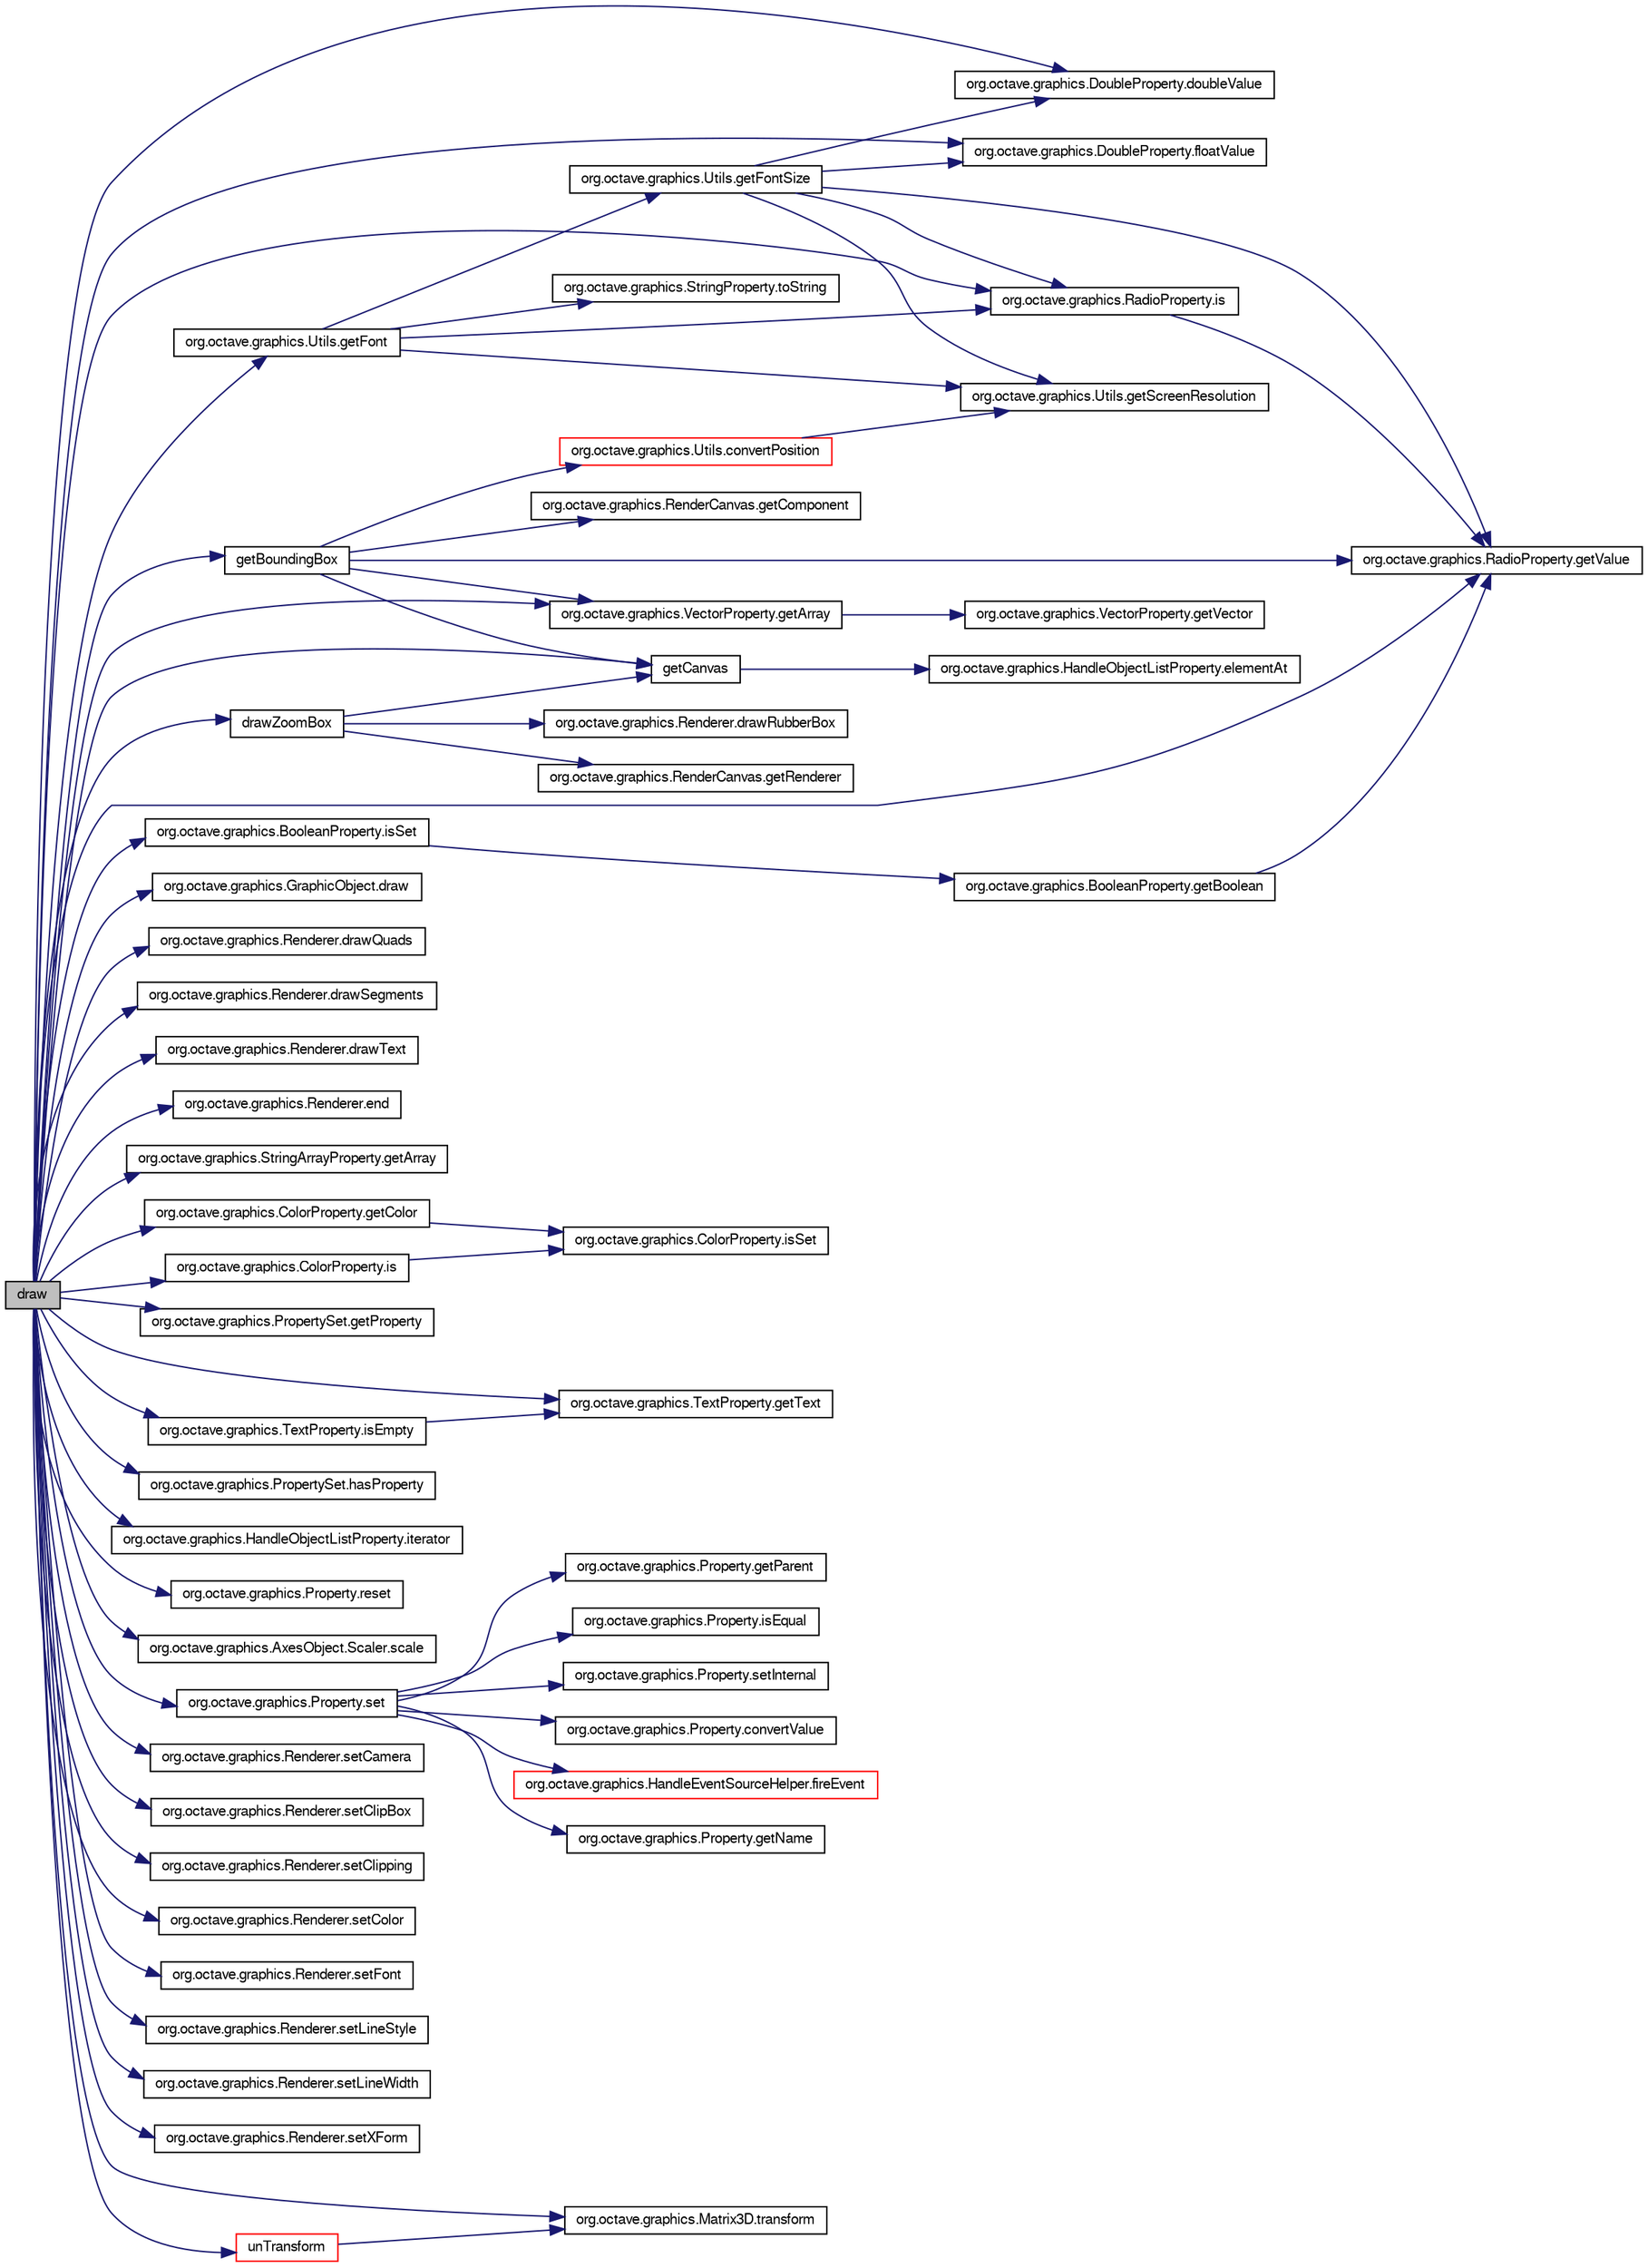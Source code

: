 digraph G
{
  edge [fontname="FreeSans",fontsize="10",labelfontname="FreeSans",labelfontsize="10"];
  node [fontname="FreeSans",fontsize="10",shape=record];
  rankdir="LR";
  Node1 [label="draw",height=0.2,width=0.4,color="black", fillcolor="grey75", style="filled" fontcolor="black"];
  Node1 -> Node2 [color="midnightblue",fontsize="10",style="solid",fontname="FreeSans"];
  Node2 [label="org.octave.graphics.DoubleProperty.doubleValue",height=0.2,width=0.4,color="black", fillcolor="white", style="filled",URL="$classorg_1_1octave_1_1graphics_1_1_double_property.html#aad7c86e3a7c4753efa88b5c659496c05"];
  Node1 -> Node3 [color="midnightblue",fontsize="10",style="solid",fontname="FreeSans"];
  Node3 [label="org.octave.graphics.GraphicObject.draw",height=0.2,width=0.4,color="black", fillcolor="white", style="filled",URL="$classorg_1_1octave_1_1graphics_1_1_graphic_object.html#add3e3bb74d80427ae2e08c871fdcf71b"];
  Node1 -> Node4 [color="midnightblue",fontsize="10",style="solid",fontname="FreeSans"];
  Node4 [label="org.octave.graphics.Renderer.drawQuads",height=0.2,width=0.4,color="black", fillcolor="white", style="filled",URL="$interfaceorg_1_1octave_1_1graphics_1_1_renderer.html#a6290f665d951272a5027b5e806969353"];
  Node1 -> Node5 [color="midnightblue",fontsize="10",style="solid",fontname="FreeSans"];
  Node5 [label="org.octave.graphics.Renderer.drawSegments",height=0.2,width=0.4,color="black", fillcolor="white", style="filled",URL="$interfaceorg_1_1octave_1_1graphics_1_1_renderer.html#a5d6ec41c4d60ba8b01f1f165ccc80ed1"];
  Node1 -> Node6 [color="midnightblue",fontsize="10",style="solid",fontname="FreeSans"];
  Node6 [label="org.octave.graphics.Renderer.drawText",height=0.2,width=0.4,color="black", fillcolor="white", style="filled",URL="$interfaceorg_1_1octave_1_1graphics_1_1_renderer.html#a747190ca063a83f7dea96e6d328c06b7"];
  Node1 -> Node7 [color="midnightblue",fontsize="10",style="solid",fontname="FreeSans"];
  Node7 [label="drawZoomBox",height=0.2,width=0.4,color="black", fillcolor="white", style="filled",URL="$classorg_1_1octave_1_1graphics_1_1_axes_object.html#af73fae7ef30322e9aee71fd710da54b8"];
  Node7 -> Node8 [color="midnightblue",fontsize="10",style="solid",fontname="FreeSans"];
  Node8 [label="org.octave.graphics.Renderer.drawRubberBox",height=0.2,width=0.4,color="black", fillcolor="white", style="filled",URL="$interfaceorg_1_1octave_1_1graphics_1_1_renderer.html#a2e3f7d1dfa390b2e51ca519368d6ef91"];
  Node7 -> Node9 [color="midnightblue",fontsize="10",style="solid",fontname="FreeSans"];
  Node9 [label="getCanvas",height=0.2,width=0.4,color="black", fillcolor="white", style="filled",URL="$classorg_1_1octave_1_1graphics_1_1_axes_object.html#a4f7f24e8f6fae612a9184b2c43646641"];
  Node9 -> Node10 [color="midnightblue",fontsize="10",style="solid",fontname="FreeSans"];
  Node10 [label="org.octave.graphics.HandleObjectListProperty.elementAt",height=0.2,width=0.4,color="black", fillcolor="white", style="filled",URL="$classorg_1_1octave_1_1graphics_1_1_handle_object_list_property.html#ad4f83b73289f32a66f2d7c611f830616"];
  Node7 -> Node11 [color="midnightblue",fontsize="10",style="solid",fontname="FreeSans"];
  Node11 [label="org.octave.graphics.RenderCanvas.getRenderer",height=0.2,width=0.4,color="black", fillcolor="white", style="filled",URL="$interfaceorg_1_1octave_1_1graphics_1_1_render_canvas.html#aba3a21ace01d4c69f1c740b3abab362d"];
  Node1 -> Node12 [color="midnightblue",fontsize="10",style="solid",fontname="FreeSans"];
  Node12 [label="org.octave.graphics.Renderer.end",height=0.2,width=0.4,color="black", fillcolor="white", style="filled",URL="$interfaceorg_1_1octave_1_1graphics_1_1_renderer.html#aaf81d3fdaf258088d7692fa70cece087"];
  Node1 -> Node13 [color="midnightblue",fontsize="10",style="solid",fontname="FreeSans"];
  Node13 [label="org.octave.graphics.DoubleProperty.floatValue",height=0.2,width=0.4,color="black", fillcolor="white", style="filled",URL="$classorg_1_1octave_1_1graphics_1_1_double_property.html#a6832519163b86a010a91b0e403400371"];
  Node1 -> Node14 [color="midnightblue",fontsize="10",style="solid",fontname="FreeSans"];
  Node14 [label="org.octave.graphics.StringArrayProperty.getArray",height=0.2,width=0.4,color="black", fillcolor="white", style="filled",URL="$classorg_1_1octave_1_1graphics_1_1_string_array_property.html#ae36d3e5afa7e24febeb173c6e401157e"];
  Node1 -> Node15 [color="midnightblue",fontsize="10",style="solid",fontname="FreeSans"];
  Node15 [label="org.octave.graphics.VectorProperty.getArray",height=0.2,width=0.4,color="black", fillcolor="white", style="filled",URL="$classorg_1_1octave_1_1graphics_1_1_vector_property.html#ac9573ab949db7e86c1b0bd502d50e9f1"];
  Node15 -> Node16 [color="midnightblue",fontsize="10",style="solid",fontname="FreeSans"];
  Node16 [label="org.octave.graphics.VectorProperty.getVector",height=0.2,width=0.4,color="black", fillcolor="white", style="filled",URL="$classorg_1_1octave_1_1graphics_1_1_vector_property.html#a4ee8a1258ab4c3158a01e1442835be2a"];
  Node1 -> Node17 [color="midnightblue",fontsize="10",style="solid",fontname="FreeSans"];
  Node17 [label="getBoundingBox",height=0.2,width=0.4,color="black", fillcolor="white", style="filled",URL="$classorg_1_1octave_1_1graphics_1_1_axes_object.html#a5081086fe29e8e32a61359f18bb7b8b0"];
  Node17 -> Node18 [color="midnightblue",fontsize="10",style="solid",fontname="FreeSans"];
  Node18 [label="org.octave.graphics.Utils.convertPosition",height=0.2,width=0.4,color="red", fillcolor="white", style="filled",URL="$classorg_1_1octave_1_1graphics_1_1_utils.html#abc92528a969cc7b9b28c0a491e61a7a6"];
  Node18 -> Node19 [color="midnightblue",fontsize="10",style="solid",fontname="FreeSans"];
  Node19 [label="org.octave.graphics.Utils.getScreenResolution",height=0.2,width=0.4,color="black", fillcolor="white", style="filled",URL="$classorg_1_1octave_1_1graphics_1_1_utils.html#afb64bea165add980f858fbbb9664ffcd"];
  Node17 -> Node15 [color="midnightblue",fontsize="10",style="solid",fontname="FreeSans"];
  Node17 -> Node9 [color="midnightblue",fontsize="10",style="solid",fontname="FreeSans"];
  Node17 -> Node20 [color="midnightblue",fontsize="10",style="solid",fontname="FreeSans"];
  Node20 [label="org.octave.graphics.RenderCanvas.getComponent",height=0.2,width=0.4,color="black", fillcolor="white", style="filled",URL="$interfaceorg_1_1octave_1_1graphics_1_1_render_canvas.html#a3d16ca3166d8e4af4a7a285efefe3c1f"];
  Node17 -> Node21 [color="midnightblue",fontsize="10",style="solid",fontname="FreeSans"];
  Node21 [label="org.octave.graphics.RadioProperty.getValue",height=0.2,width=0.4,color="black", fillcolor="white", style="filled",URL="$classorg_1_1octave_1_1graphics_1_1_radio_property.html#a574b29843fb09dff2bf8edd82341f051"];
  Node1 -> Node9 [color="midnightblue",fontsize="10",style="solid",fontname="FreeSans"];
  Node1 -> Node22 [color="midnightblue",fontsize="10",style="solid",fontname="FreeSans"];
  Node22 [label="org.octave.graphics.ColorProperty.getColor",height=0.2,width=0.4,color="black", fillcolor="white", style="filled",URL="$classorg_1_1octave_1_1graphics_1_1_color_property.html#aceb91fa44d7301e20b96fb55801ba769"];
  Node22 -> Node23 [color="midnightblue",fontsize="10",style="solid",fontname="FreeSans"];
  Node23 [label="org.octave.graphics.ColorProperty.isSet",height=0.2,width=0.4,color="black", fillcolor="white", style="filled",URL="$classorg_1_1octave_1_1graphics_1_1_color_property.html#a0f37ee693b8c642f92730745dcd6b8dc"];
  Node1 -> Node24 [color="midnightblue",fontsize="10",style="solid",fontname="FreeSans"];
  Node24 [label="org.octave.graphics.Utils.getFont",height=0.2,width=0.4,color="black", fillcolor="white", style="filled",URL="$classorg_1_1octave_1_1graphics_1_1_utils.html#a0580a41ab8c036940e7ad290efcf2763"];
  Node24 -> Node25 [color="midnightblue",fontsize="10",style="solid",fontname="FreeSans"];
  Node25 [label="org.octave.graphics.StringProperty.toString",height=0.2,width=0.4,color="black", fillcolor="white", style="filled",URL="$classorg_1_1octave_1_1graphics_1_1_string_property.html#ad146fa8579a5f8a876c4688cc5a68520"];
  Node24 -> Node26 [color="midnightblue",fontsize="10",style="solid",fontname="FreeSans"];
  Node26 [label="org.octave.graphics.RadioProperty.is",height=0.2,width=0.4,color="black", fillcolor="white", style="filled",URL="$classorg_1_1octave_1_1graphics_1_1_radio_property.html#a6b679eb3fe87358e20dc354d8f0e06b7"];
  Node26 -> Node21 [color="midnightblue",fontsize="10",style="solid",fontname="FreeSans"];
  Node24 -> Node27 [color="midnightblue",fontsize="10",style="solid",fontname="FreeSans"];
  Node27 [label="org.octave.graphics.Utils.getFontSize",height=0.2,width=0.4,color="black", fillcolor="white", style="filled",URL="$classorg_1_1octave_1_1graphics_1_1_utils.html#ad5a6668f6df9d790ae8836d25814a898"];
  Node27 -> Node26 [color="midnightblue",fontsize="10",style="solid",fontname="FreeSans"];
  Node27 -> Node13 [color="midnightblue",fontsize="10",style="solid",fontname="FreeSans"];
  Node27 -> Node2 [color="midnightblue",fontsize="10",style="solid",fontname="FreeSans"];
  Node27 -> Node19 [color="midnightblue",fontsize="10",style="solid",fontname="FreeSans"];
  Node27 -> Node21 [color="midnightblue",fontsize="10",style="solid",fontname="FreeSans"];
  Node24 -> Node19 [color="midnightblue",fontsize="10",style="solid",fontname="FreeSans"];
  Node1 -> Node28 [color="midnightblue",fontsize="10",style="solid",fontname="FreeSans"];
  Node28 [label="org.octave.graphics.PropertySet.getProperty",height=0.2,width=0.4,color="black", fillcolor="white", style="filled",URL="$classorg_1_1octave_1_1graphics_1_1_property_set.html#aad2189c419f796940ee70ec50021b16d"];
  Node1 -> Node29 [color="midnightblue",fontsize="10",style="solid",fontname="FreeSans"];
  Node29 [label="org.octave.graphics.TextProperty.getText",height=0.2,width=0.4,color="black", fillcolor="white", style="filled",URL="$classorg_1_1octave_1_1graphics_1_1_text_property.html#a48ee7b22f0c6484c43166f490ec7f49e"];
  Node1 -> Node21 [color="midnightblue",fontsize="10",style="solid",fontname="FreeSans"];
  Node1 -> Node30 [color="midnightblue",fontsize="10",style="solid",fontname="FreeSans"];
  Node30 [label="org.octave.graphics.PropertySet.hasProperty",height=0.2,width=0.4,color="black", fillcolor="white", style="filled",URL="$classorg_1_1octave_1_1graphics_1_1_property_set.html#acd638a2501bafccced2d0264cffeaba1"];
  Node1 -> Node26 [color="midnightblue",fontsize="10",style="solid",fontname="FreeSans"];
  Node1 -> Node31 [color="midnightblue",fontsize="10",style="solid",fontname="FreeSans"];
  Node31 [label="org.octave.graphics.ColorProperty.is",height=0.2,width=0.4,color="black", fillcolor="white", style="filled",URL="$classorg_1_1octave_1_1graphics_1_1_color_property.html#a91d042e6ec18182e59baa016cbae2028"];
  Node31 -> Node23 [color="midnightblue",fontsize="10",style="solid",fontname="FreeSans"];
  Node1 -> Node32 [color="midnightblue",fontsize="10",style="solid",fontname="FreeSans"];
  Node32 [label="org.octave.graphics.TextProperty.isEmpty",height=0.2,width=0.4,color="black", fillcolor="white", style="filled",URL="$classorg_1_1octave_1_1graphics_1_1_text_property.html#aa71d41fd3d95c354d4d5e922c6c21210"];
  Node32 -> Node29 [color="midnightblue",fontsize="10",style="solid",fontname="FreeSans"];
  Node1 -> Node33 [color="midnightblue",fontsize="10",style="solid",fontname="FreeSans"];
  Node33 [label="org.octave.graphics.BooleanProperty.isSet",height=0.2,width=0.4,color="black", fillcolor="white", style="filled",URL="$classorg_1_1octave_1_1graphics_1_1_boolean_property.html#a0f37ee693b8c642f92730745dcd6b8dc"];
  Node33 -> Node34 [color="midnightblue",fontsize="10",style="solid",fontname="FreeSans"];
  Node34 [label="org.octave.graphics.BooleanProperty.getBoolean",height=0.2,width=0.4,color="black", fillcolor="white", style="filled",URL="$classorg_1_1octave_1_1graphics_1_1_boolean_property.html#a99fc68d1fa96ede78d81f2b038d0083b"];
  Node34 -> Node21 [color="midnightblue",fontsize="10",style="solid",fontname="FreeSans"];
  Node1 -> Node35 [color="midnightblue",fontsize="10",style="solid",fontname="FreeSans"];
  Node35 [label="org.octave.graphics.HandleObjectListProperty.iterator",height=0.2,width=0.4,color="black", fillcolor="white", style="filled",URL="$classorg_1_1octave_1_1graphics_1_1_handle_object_list_property.html#ab93723cfb646268e7e5a0d824c0e0c25"];
  Node1 -> Node36 [color="midnightblue",fontsize="10",style="solid",fontname="FreeSans"];
  Node36 [label="org.octave.graphics.Property.reset",height=0.2,width=0.4,color="black", fillcolor="white", style="filled",URL="$classorg_1_1octave_1_1graphics_1_1_property.html#ab66b5dbada95d5c93af2876420fb49ec"];
  Node1 -> Node37 [color="midnightblue",fontsize="10",style="solid",fontname="FreeSans"];
  Node37 [label="org.octave.graphics.AxesObject.Scaler.scale",height=0.2,width=0.4,color="black", fillcolor="white", style="filled",URL="$interfaceorg_1_1octave_1_1graphics_1_1_axes_object_1_1_scaler.html#af92485cd422d7c32753efcf98d776037"];
  Node1 -> Node38 [color="midnightblue",fontsize="10",style="solid",fontname="FreeSans"];
  Node38 [label="org.octave.graphics.Property.set",height=0.2,width=0.4,color="black", fillcolor="white", style="filled",URL="$classorg_1_1octave_1_1graphics_1_1_property.html#afa1a5457d4b402c51eb58b213de1065f"];
  Node38 -> Node39 [color="midnightblue",fontsize="10",style="solid",fontname="FreeSans"];
  Node39 [label="org.octave.graphics.Property.convertValue",height=0.2,width=0.4,color="black", fillcolor="white", style="filled",URL="$classorg_1_1octave_1_1graphics_1_1_property.html#a0cf42e0d902221b9bc1468664b67af61"];
  Node38 -> Node40 [color="midnightblue",fontsize="10",style="solid",fontname="FreeSans"];
  Node40 [label="org.octave.graphics.HandleEventSourceHelper.fireEvent",height=0.2,width=0.4,color="red", fillcolor="white", style="filled",URL="$classorg_1_1octave_1_1graphics_1_1_handle_event_source_helper.html#a5796b678f5ec69c49edfb0433a55fcdd"];
  Node38 -> Node41 [color="midnightblue",fontsize="10",style="solid",fontname="FreeSans"];
  Node41 [label="org.octave.graphics.Property.getName",height=0.2,width=0.4,color="black", fillcolor="white", style="filled",URL="$classorg_1_1octave_1_1graphics_1_1_property.html#a78ee178b6a73658d65ca60da4d1e6683"];
  Node38 -> Node42 [color="midnightblue",fontsize="10",style="solid",fontname="FreeSans"];
  Node42 [label="org.octave.graphics.Property.getParent",height=0.2,width=0.4,color="black", fillcolor="white", style="filled",URL="$classorg_1_1octave_1_1graphics_1_1_property.html#a3a86c86371259e59b09618cc300d8236"];
  Node38 -> Node43 [color="midnightblue",fontsize="10",style="solid",fontname="FreeSans"];
  Node43 [label="org.octave.graphics.Property.isEqual",height=0.2,width=0.4,color="black", fillcolor="white", style="filled",URL="$classorg_1_1octave_1_1graphics_1_1_property.html#a0e57b9692f447d896661e3be6198389d"];
  Node38 -> Node44 [color="midnightblue",fontsize="10",style="solid",fontname="FreeSans"];
  Node44 [label="org.octave.graphics.Property.setInternal",height=0.2,width=0.4,color="black", fillcolor="white", style="filled",URL="$classorg_1_1octave_1_1graphics_1_1_property.html#a571fa56bb076982d2bdb9f6a4e670434"];
  Node1 -> Node45 [color="midnightblue",fontsize="10",style="solid",fontname="FreeSans"];
  Node45 [label="org.octave.graphics.Renderer.setCamera",height=0.2,width=0.4,color="black", fillcolor="white", style="filled",URL="$interfaceorg_1_1octave_1_1graphics_1_1_renderer.html#a809ab9eceff2c8ca190676acd05c6675"];
  Node1 -> Node46 [color="midnightblue",fontsize="10",style="solid",fontname="FreeSans"];
  Node46 [label="org.octave.graphics.Renderer.setClipBox",height=0.2,width=0.4,color="black", fillcolor="white", style="filled",URL="$interfaceorg_1_1octave_1_1graphics_1_1_renderer.html#aa54aba85312da1b8b83cfb8925519315"];
  Node1 -> Node47 [color="midnightblue",fontsize="10",style="solid",fontname="FreeSans"];
  Node47 [label="org.octave.graphics.Renderer.setClipping",height=0.2,width=0.4,color="black", fillcolor="white", style="filled",URL="$interfaceorg_1_1octave_1_1graphics_1_1_renderer.html#abfd8c32544d4c1f9ba533db5aa6ebd87"];
  Node1 -> Node48 [color="midnightblue",fontsize="10",style="solid",fontname="FreeSans"];
  Node48 [label="org.octave.graphics.Renderer.setColor",height=0.2,width=0.4,color="black", fillcolor="white", style="filled",URL="$interfaceorg_1_1octave_1_1graphics_1_1_renderer.html#acecf901c15a2150148863cbc4d0709da"];
  Node1 -> Node49 [color="midnightblue",fontsize="10",style="solid",fontname="FreeSans"];
  Node49 [label="org.octave.graphics.Renderer.setFont",height=0.2,width=0.4,color="black", fillcolor="white", style="filled",URL="$interfaceorg_1_1octave_1_1graphics_1_1_renderer.html#a271f36a1bb6da6979c827e4f07caee25"];
  Node1 -> Node50 [color="midnightblue",fontsize="10",style="solid",fontname="FreeSans"];
  Node50 [label="org.octave.graphics.Renderer.setLineStyle",height=0.2,width=0.4,color="black", fillcolor="white", style="filled",URL="$interfaceorg_1_1octave_1_1graphics_1_1_renderer.html#acbad88e556350a92ca098d5e32f46b28"];
  Node1 -> Node51 [color="midnightblue",fontsize="10",style="solid",fontname="FreeSans"];
  Node51 [label="org.octave.graphics.Renderer.setLineWidth",height=0.2,width=0.4,color="black", fillcolor="white", style="filled",URL="$interfaceorg_1_1octave_1_1graphics_1_1_renderer.html#a6c99e9cc2f4286c9b0918df676fa81c0"];
  Node1 -> Node52 [color="midnightblue",fontsize="10",style="solid",fontname="FreeSans"];
  Node52 [label="org.octave.graphics.Renderer.setXForm",height=0.2,width=0.4,color="black", fillcolor="white", style="filled",URL="$interfaceorg_1_1octave_1_1graphics_1_1_renderer.html#abea7d3d7ede5824e9ba07695deb978da"];
  Node1 -> Node53 [color="midnightblue",fontsize="10",style="solid",fontname="FreeSans"];
  Node53 [label="org.octave.graphics.Matrix3D.transform",height=0.2,width=0.4,color="black", fillcolor="white", style="filled",URL="$classorg_1_1octave_1_1graphics_1_1_matrix3_d.html#a3cdda87901befb4eab448cdd87338f5a"];
  Node1 -> Node54 [color="midnightblue",fontsize="10",style="solid",fontname="FreeSans"];
  Node54 [label="unTransform",height=0.2,width=0.4,color="red", fillcolor="white", style="filled",URL="$classorg_1_1octave_1_1graphics_1_1_axes_object.html#a7b65a693707e7b919801dbbd1e531d2b"];
  Node54 -> Node53 [color="midnightblue",fontsize="10",style="solid",fontname="FreeSans"];
}
